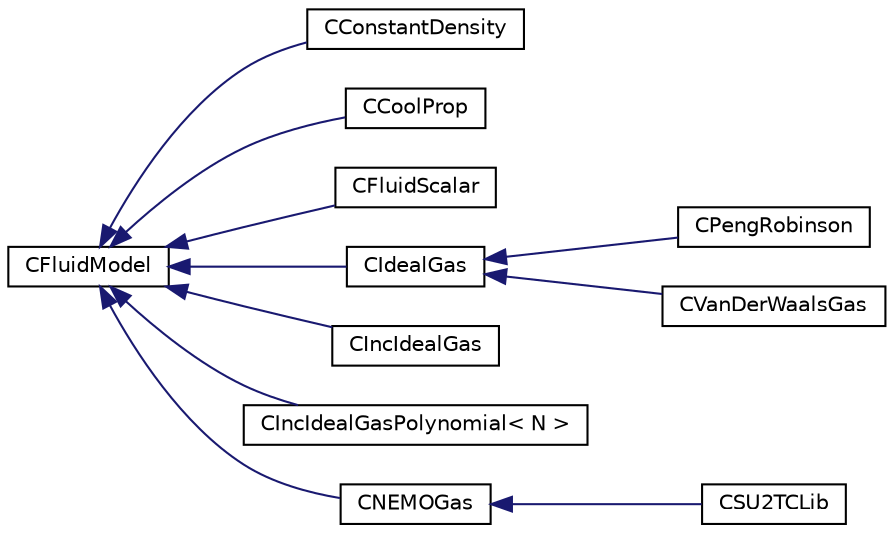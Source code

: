 digraph "Graphical Class Hierarchy"
{
 // LATEX_PDF_SIZE
  edge [fontname="Helvetica",fontsize="10",labelfontname="Helvetica",labelfontsize="10"];
  node [fontname="Helvetica",fontsize="10",shape=record];
  rankdir="LR";
  Node0 [label="CFluidModel",height=0.2,width=0.4,color="black", fillcolor="white", style="filled",URL="$classCFluidModel.html",tooltip="Main class for defining the Thermo-Physical Model."];
  Node0 -> Node1 [dir="back",color="midnightblue",fontsize="10",style="solid",fontname="Helvetica"];
  Node1 [label="CConstantDensity",height=0.2,width=0.4,color="black", fillcolor="white", style="filled",URL="$classCConstantDensity.html",tooltip="Child class for defining a constant density gas model (incompressible only)."];
  Node0 -> Node2 [dir="back",color="midnightblue",fontsize="10",style="solid",fontname="Helvetica"];
  Node2 [label="CCoolProp",height=0.2,width=0.4,color="black", fillcolor="white", style="filled",URL="$classCCoolProp.html",tooltip="Child class for defining fluid model from CoolProp library."];
  Node0 -> Node3 [dir="back",color="midnightblue",fontsize="10",style="solid",fontname="Helvetica"];
  Node3 [label="CFluidScalar",height=0.2,width=0.4,color="black", fillcolor="white", style="filled",URL="$classCFluidScalar.html",tooltip="Child class for defining an incompressible ideal gas model."];
  Node0 -> Node4 [dir="back",color="midnightblue",fontsize="10",style="solid",fontname="Helvetica"];
  Node4 [label="CIdealGas",height=0.2,width=0.4,color="black", fillcolor="white", style="filled",URL="$classCIdealGas.html",tooltip="Child class for defining the ideal gas model."];
  Node4 -> Node5 [dir="back",color="midnightblue",fontsize="10",style="solid",fontname="Helvetica"];
  Node5 [label="CPengRobinson",height=0.2,width=0.4,color="black", fillcolor="white", style="filled",URL="$classCPengRobinson.html",tooltip="Child class for defining the Peng-Robinson model."];
  Node4 -> Node6 [dir="back",color="midnightblue",fontsize="10",style="solid",fontname="Helvetica"];
  Node6 [label="CVanDerWaalsGas",height=0.2,width=0.4,color="black", fillcolor="white", style="filled",URL="$classCVanDerWaalsGas.html",tooltip="Child class for defining the Van der Waals model."];
  Node0 -> Node7 [dir="back",color="midnightblue",fontsize="10",style="solid",fontname="Helvetica"];
  Node7 [label="CIncIdealGas",height=0.2,width=0.4,color="black", fillcolor="white", style="filled",URL="$classCIncIdealGas.html",tooltip="Child class for defining an incompressible ideal gas model."];
  Node0 -> Node8 [dir="back",color="midnightblue",fontsize="10",style="solid",fontname="Helvetica"];
  Node8 [label="CIncIdealGasPolynomial\< N \>",height=0.2,width=0.4,color="black", fillcolor="white", style="filled",URL="$classCIncIdealGasPolynomial.html",tooltip="Child class for defining a custom incompressible ideal gas model."];
  Node0 -> Node9 [dir="back",color="midnightblue",fontsize="10",style="solid",fontname="Helvetica"];
  Node9 [label="CNEMOGas",height=0.2,width=0.4,color="black", fillcolor="white", style="filled",URL="$classCNEMOGas.html",tooltip="Class for defining the 2T (trans-rotational and vibro-electronic) nonequilibrium gas model."];
  Node9 -> Node10 [dir="back",color="midnightblue",fontsize="10",style="solid",fontname="Helvetica"];
  Node10 [label="CSU2TCLib",height=0.2,width=0.4,color="black", fillcolor="white", style="filled",URL="$classCSU2TCLib.html",tooltip="Child class for user defined nonequilibrium gas model."];
}
